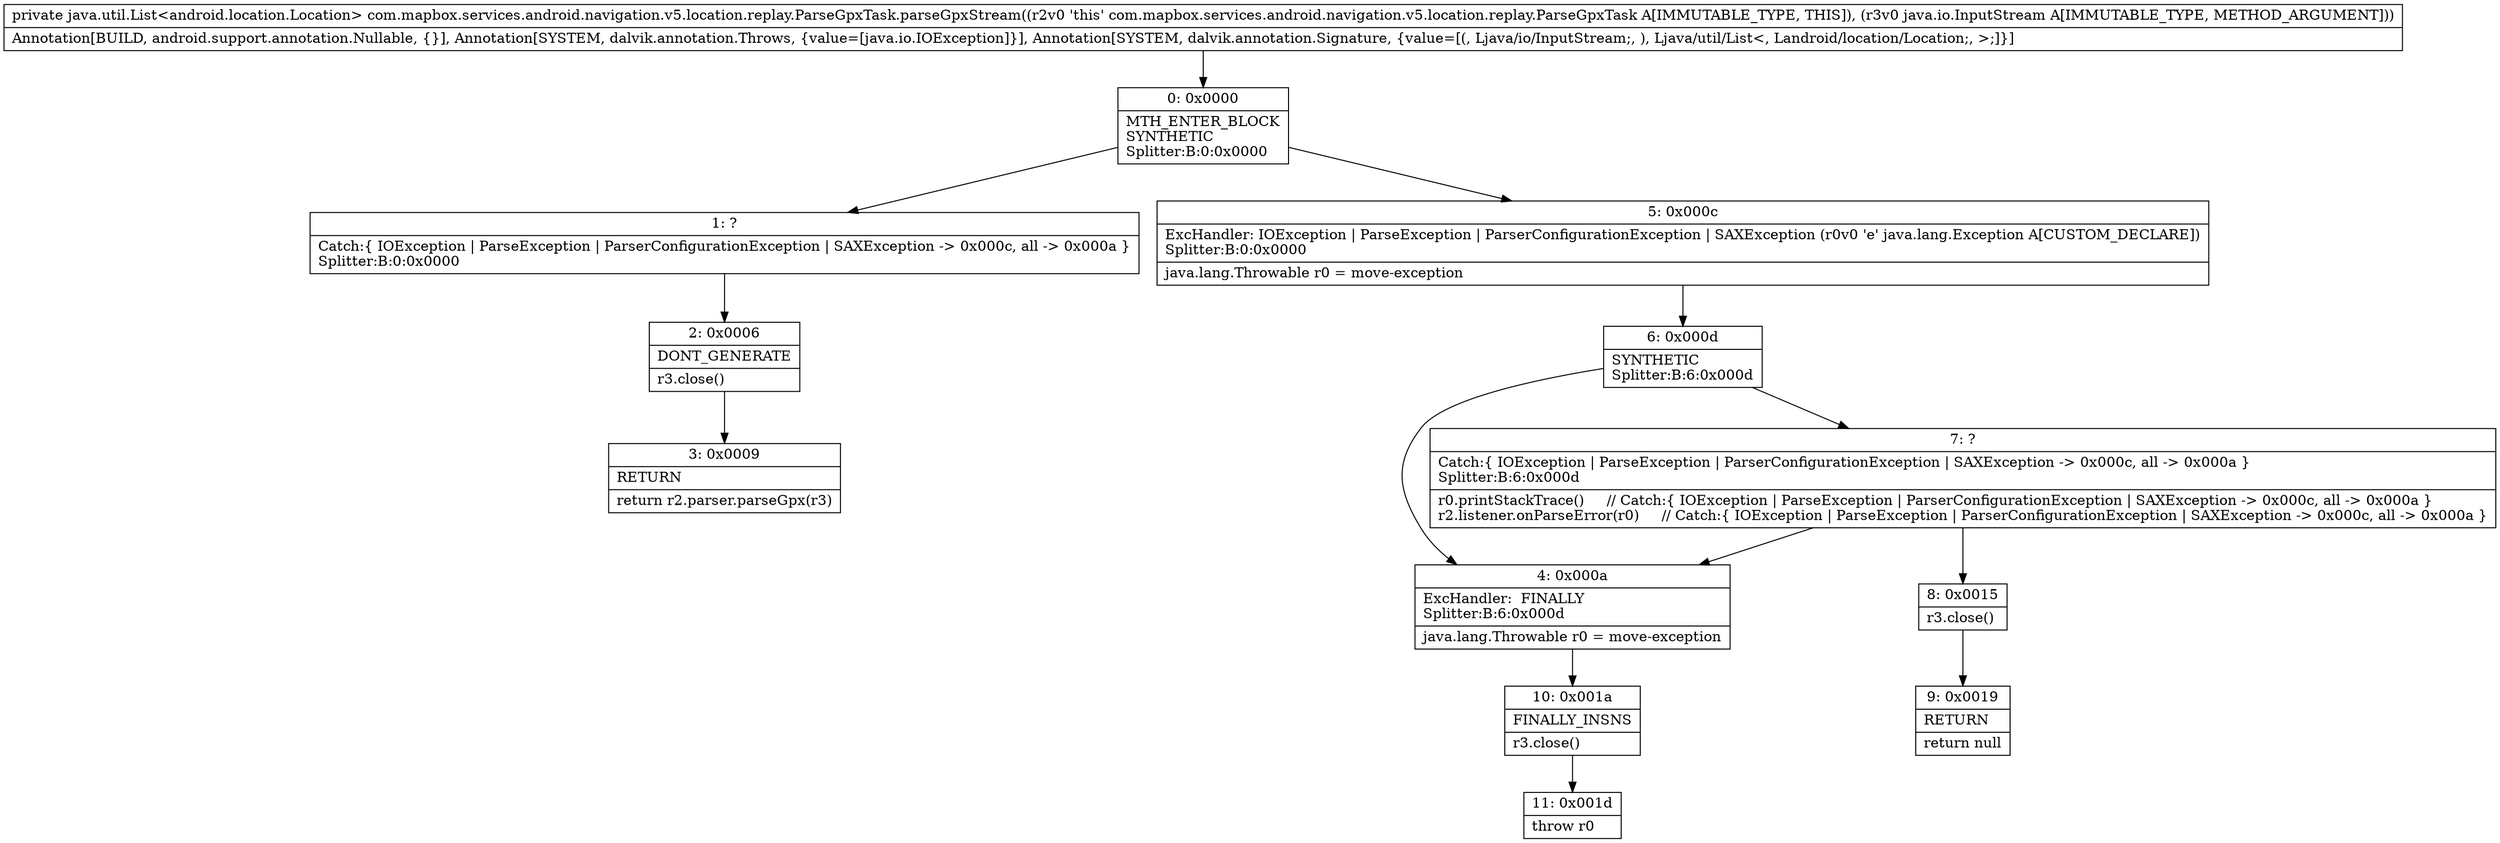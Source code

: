 digraph "CFG forcom.mapbox.services.android.navigation.v5.location.replay.ParseGpxTask.parseGpxStream(Ljava\/io\/InputStream;)Ljava\/util\/List;" {
Node_0 [shape=record,label="{0\:\ 0x0000|MTH_ENTER_BLOCK\lSYNTHETIC\lSplitter:B:0:0x0000\l}"];
Node_1 [shape=record,label="{1\:\ ?|Catch:\{ IOException \| ParseException \| ParserConfigurationException \| SAXException \-\> 0x000c, all \-\> 0x000a \}\lSplitter:B:0:0x0000\l}"];
Node_2 [shape=record,label="{2\:\ 0x0006|DONT_GENERATE\l|r3.close()\l}"];
Node_3 [shape=record,label="{3\:\ 0x0009|RETURN\l|return r2.parser.parseGpx(r3)\l}"];
Node_4 [shape=record,label="{4\:\ 0x000a|ExcHandler:  FINALLY\lSplitter:B:6:0x000d\l|java.lang.Throwable r0 = move\-exception\l}"];
Node_5 [shape=record,label="{5\:\ 0x000c|ExcHandler: IOException \| ParseException \| ParserConfigurationException \| SAXException (r0v0 'e' java.lang.Exception A[CUSTOM_DECLARE])\lSplitter:B:0:0x0000\l|java.lang.Throwable r0 = move\-exception\l}"];
Node_6 [shape=record,label="{6\:\ 0x000d|SYNTHETIC\lSplitter:B:6:0x000d\l}"];
Node_7 [shape=record,label="{7\:\ ?|Catch:\{ IOException \| ParseException \| ParserConfigurationException \| SAXException \-\> 0x000c, all \-\> 0x000a \}\lSplitter:B:6:0x000d\l|r0.printStackTrace()     \/\/ Catch:\{ IOException \| ParseException \| ParserConfigurationException \| SAXException \-\> 0x000c, all \-\> 0x000a \}\lr2.listener.onParseError(r0)     \/\/ Catch:\{ IOException \| ParseException \| ParserConfigurationException \| SAXException \-\> 0x000c, all \-\> 0x000a \}\l}"];
Node_8 [shape=record,label="{8\:\ 0x0015|r3.close()\l}"];
Node_9 [shape=record,label="{9\:\ 0x0019|RETURN\l|return null\l}"];
Node_10 [shape=record,label="{10\:\ 0x001a|FINALLY_INSNS\l|r3.close()\l}"];
Node_11 [shape=record,label="{11\:\ 0x001d|throw r0\l}"];
MethodNode[shape=record,label="{private java.util.List\<android.location.Location\> com.mapbox.services.android.navigation.v5.location.replay.ParseGpxTask.parseGpxStream((r2v0 'this' com.mapbox.services.android.navigation.v5.location.replay.ParseGpxTask A[IMMUTABLE_TYPE, THIS]), (r3v0 java.io.InputStream A[IMMUTABLE_TYPE, METHOD_ARGUMENT]))  | Annotation[BUILD, android.support.annotation.Nullable, \{\}], Annotation[SYSTEM, dalvik.annotation.Throws, \{value=[java.io.IOException]\}], Annotation[SYSTEM, dalvik.annotation.Signature, \{value=[(, Ljava\/io\/InputStream;, ), Ljava\/util\/List\<, Landroid\/location\/Location;, \>;]\}]\l}"];
MethodNode -> Node_0;
Node_0 -> Node_1;
Node_0 -> Node_5;
Node_1 -> Node_2;
Node_2 -> Node_3;
Node_4 -> Node_10;
Node_5 -> Node_6;
Node_6 -> Node_7;
Node_6 -> Node_4;
Node_7 -> Node_8;
Node_7 -> Node_4;
Node_8 -> Node_9;
Node_10 -> Node_11;
}

